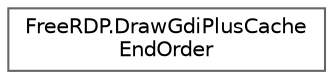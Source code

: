 digraph "Graphical Class Hierarchy"
{
 // LATEX_PDF_SIZE
  bgcolor="transparent";
  edge [fontname=Helvetica,fontsize=10,labelfontname=Helvetica,labelfontsize=10];
  node [fontname=Helvetica,fontsize=10,shape=box,height=0.2,width=0.4];
  rankdir="LR";
  Node0 [id="Node000000",label="FreeRDP.DrawGdiPlusCache\lEndOrder",height=0.2,width=0.4,color="grey40", fillcolor="white", style="filled",URL="$struct_free_r_d_p_1_1_draw_gdi_plus_cache_end_order.html",tooltip=" "];
}
